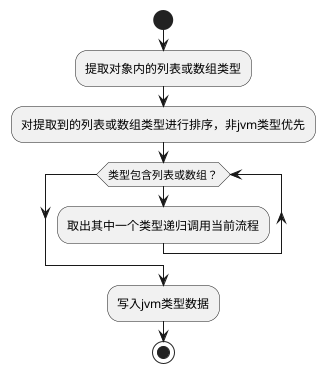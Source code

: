 @startuml

start
	
	:提取对象内的列表或数组类型;
	:对提取到的列表或数组类型进行排序，非jvm类型优先;
	while(类型包含列表或数组？)
		:取出其中一个类型递归调用当前流程;
	endwhile;
	:写入jvm类型数据;

stop

@enduml